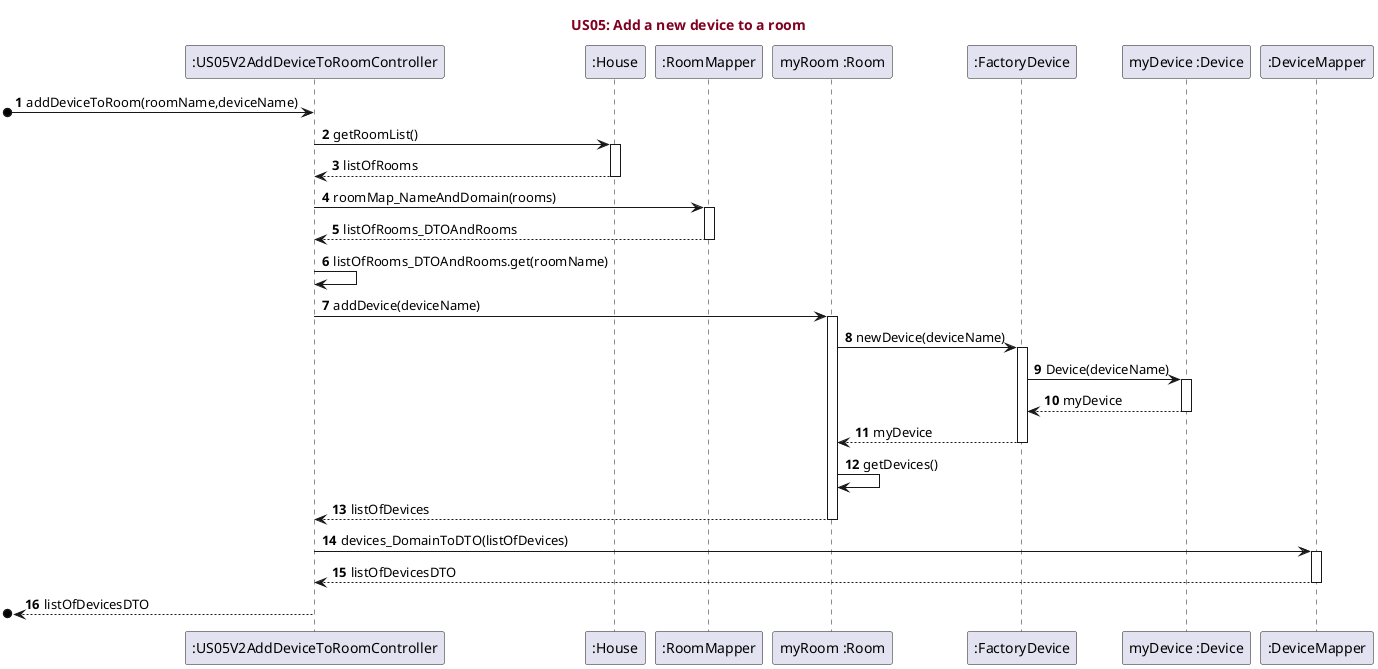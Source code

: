@startuml
'https://plantuml.com/sequence-diagram

title <font color=#800020>US05: Add a new device to a room</font>


autonumber

participant ":US05V2AddDeviceToRoomController"
participant ":House"
participant ":RoomMapper"
participant "myRoom :Room"
participant ":FactoryDevice"
participant "myDevice :Device"
participant ":DeviceMapper"


[o-> ":US05V2AddDeviceToRoomController" : addDeviceToRoom(roomName,deviceName)
":US05V2AddDeviceToRoomController" -> ":House" : getRoomList()
activate ":House"
":US05V2AddDeviceToRoomController" <-- ":House" : listOfRooms
deactivate ":House"
":US05V2AddDeviceToRoomController" -> ":RoomMapper" : roomMap_NameAndDomain(rooms)
activate ":RoomMapper"
":US05V2AddDeviceToRoomController" <-- ":RoomMapper" : listOfRooms_DTOAndRooms
deactivate ":RoomMapper"
":US05V2AddDeviceToRoomController" -> ":US05V2AddDeviceToRoomController" : listOfRooms_DTOAndRooms.get(roomName)
":US05V2AddDeviceToRoomController" -> "myRoom :Room" : addDevice(deviceName)
activate "myRoom :Room"
"myRoom :Room" -> ":FactoryDevice" : newDevice(deviceName)
activate ":FactoryDevice"
":FactoryDevice" -> "myDevice :Device" : Device(deviceName)
activate "myDevice :Device"
"myDevice :Device" --> ":FactoryDevice" : myDevice
deactivate "myDevice :Device"
":FactoryDevice" --> "myRoom :Room" : myDevice
deactivate ":FactoryDevice"
"myRoom :Room" -> "myRoom :Room" : getDevices()
":US05V2AddDeviceToRoomController" <-- "myRoom :Room" : listOfDevices
deactivate "myRoom :Room"

":US05V2AddDeviceToRoomController" -> ":DeviceMapper" : devices_DomainToDTO(listOfDevices)
activate ":DeviceMapper"
":US05V2AddDeviceToRoomController" <-- ":DeviceMapper" : listOfDevicesDTO
deactivate ":DeviceMapper"
[o<-- ":US05V2AddDeviceToRoomController" : listOfDevicesDTO
deactivate ":US05V2AddDeviceToRoomController"




@enduml